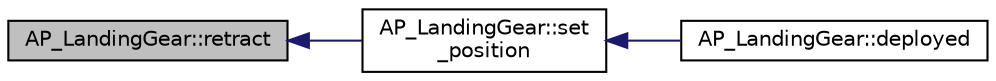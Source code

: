 digraph "AP_LandingGear::retract"
{
 // INTERACTIVE_SVG=YES
  edge [fontname="Helvetica",fontsize="10",labelfontname="Helvetica",labelfontsize="10"];
  node [fontname="Helvetica",fontsize="10",shape=record];
  rankdir="LR";
  Node1 [label="AP_LandingGear::retract",height=0.2,width=0.4,color="black", fillcolor="grey75", style="filled", fontcolor="black"];
  Node1 -> Node2 [dir="back",color="midnightblue",fontsize="10",style="solid",fontname="Helvetica"];
  Node2 [label="AP_LandingGear::set\l_position",height=0.2,width=0.4,color="black", fillcolor="white", style="filled",URL="$classAP__LandingGear.html#a30bdcd10707f536a49f7ff3d6ea3415f",tooltip="set landing gear position to retract, deploy or deploy-and-keep-deployed "];
  Node2 -> Node3 [dir="back",color="midnightblue",fontsize="10",style="solid",fontname="Helvetica"];
  Node3 [label="AP_LandingGear::deployed",height=0.2,width=0.4,color="black", fillcolor="white", style="filled",URL="$classAP__LandingGear.html#ac4a45709823eb4ef71c2fefbf7b4bb22",tooltip="returns true if the landing gear is deployed "];
}
